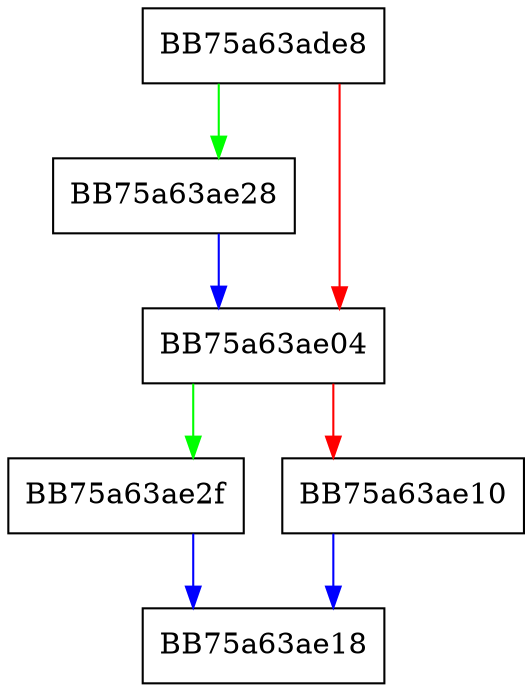 digraph ResourceIdToRpfId {
  node [shape="box"];
  graph [splines=ortho];
  BB75a63ade8 -> BB75a63ae28 [color="green"];
  BB75a63ade8 -> BB75a63ae04 [color="red"];
  BB75a63ae04 -> BB75a63ae2f [color="green"];
  BB75a63ae04 -> BB75a63ae10 [color="red"];
  BB75a63ae10 -> BB75a63ae18 [color="blue"];
  BB75a63ae28 -> BB75a63ae04 [color="blue"];
  BB75a63ae2f -> BB75a63ae18 [color="blue"];
}